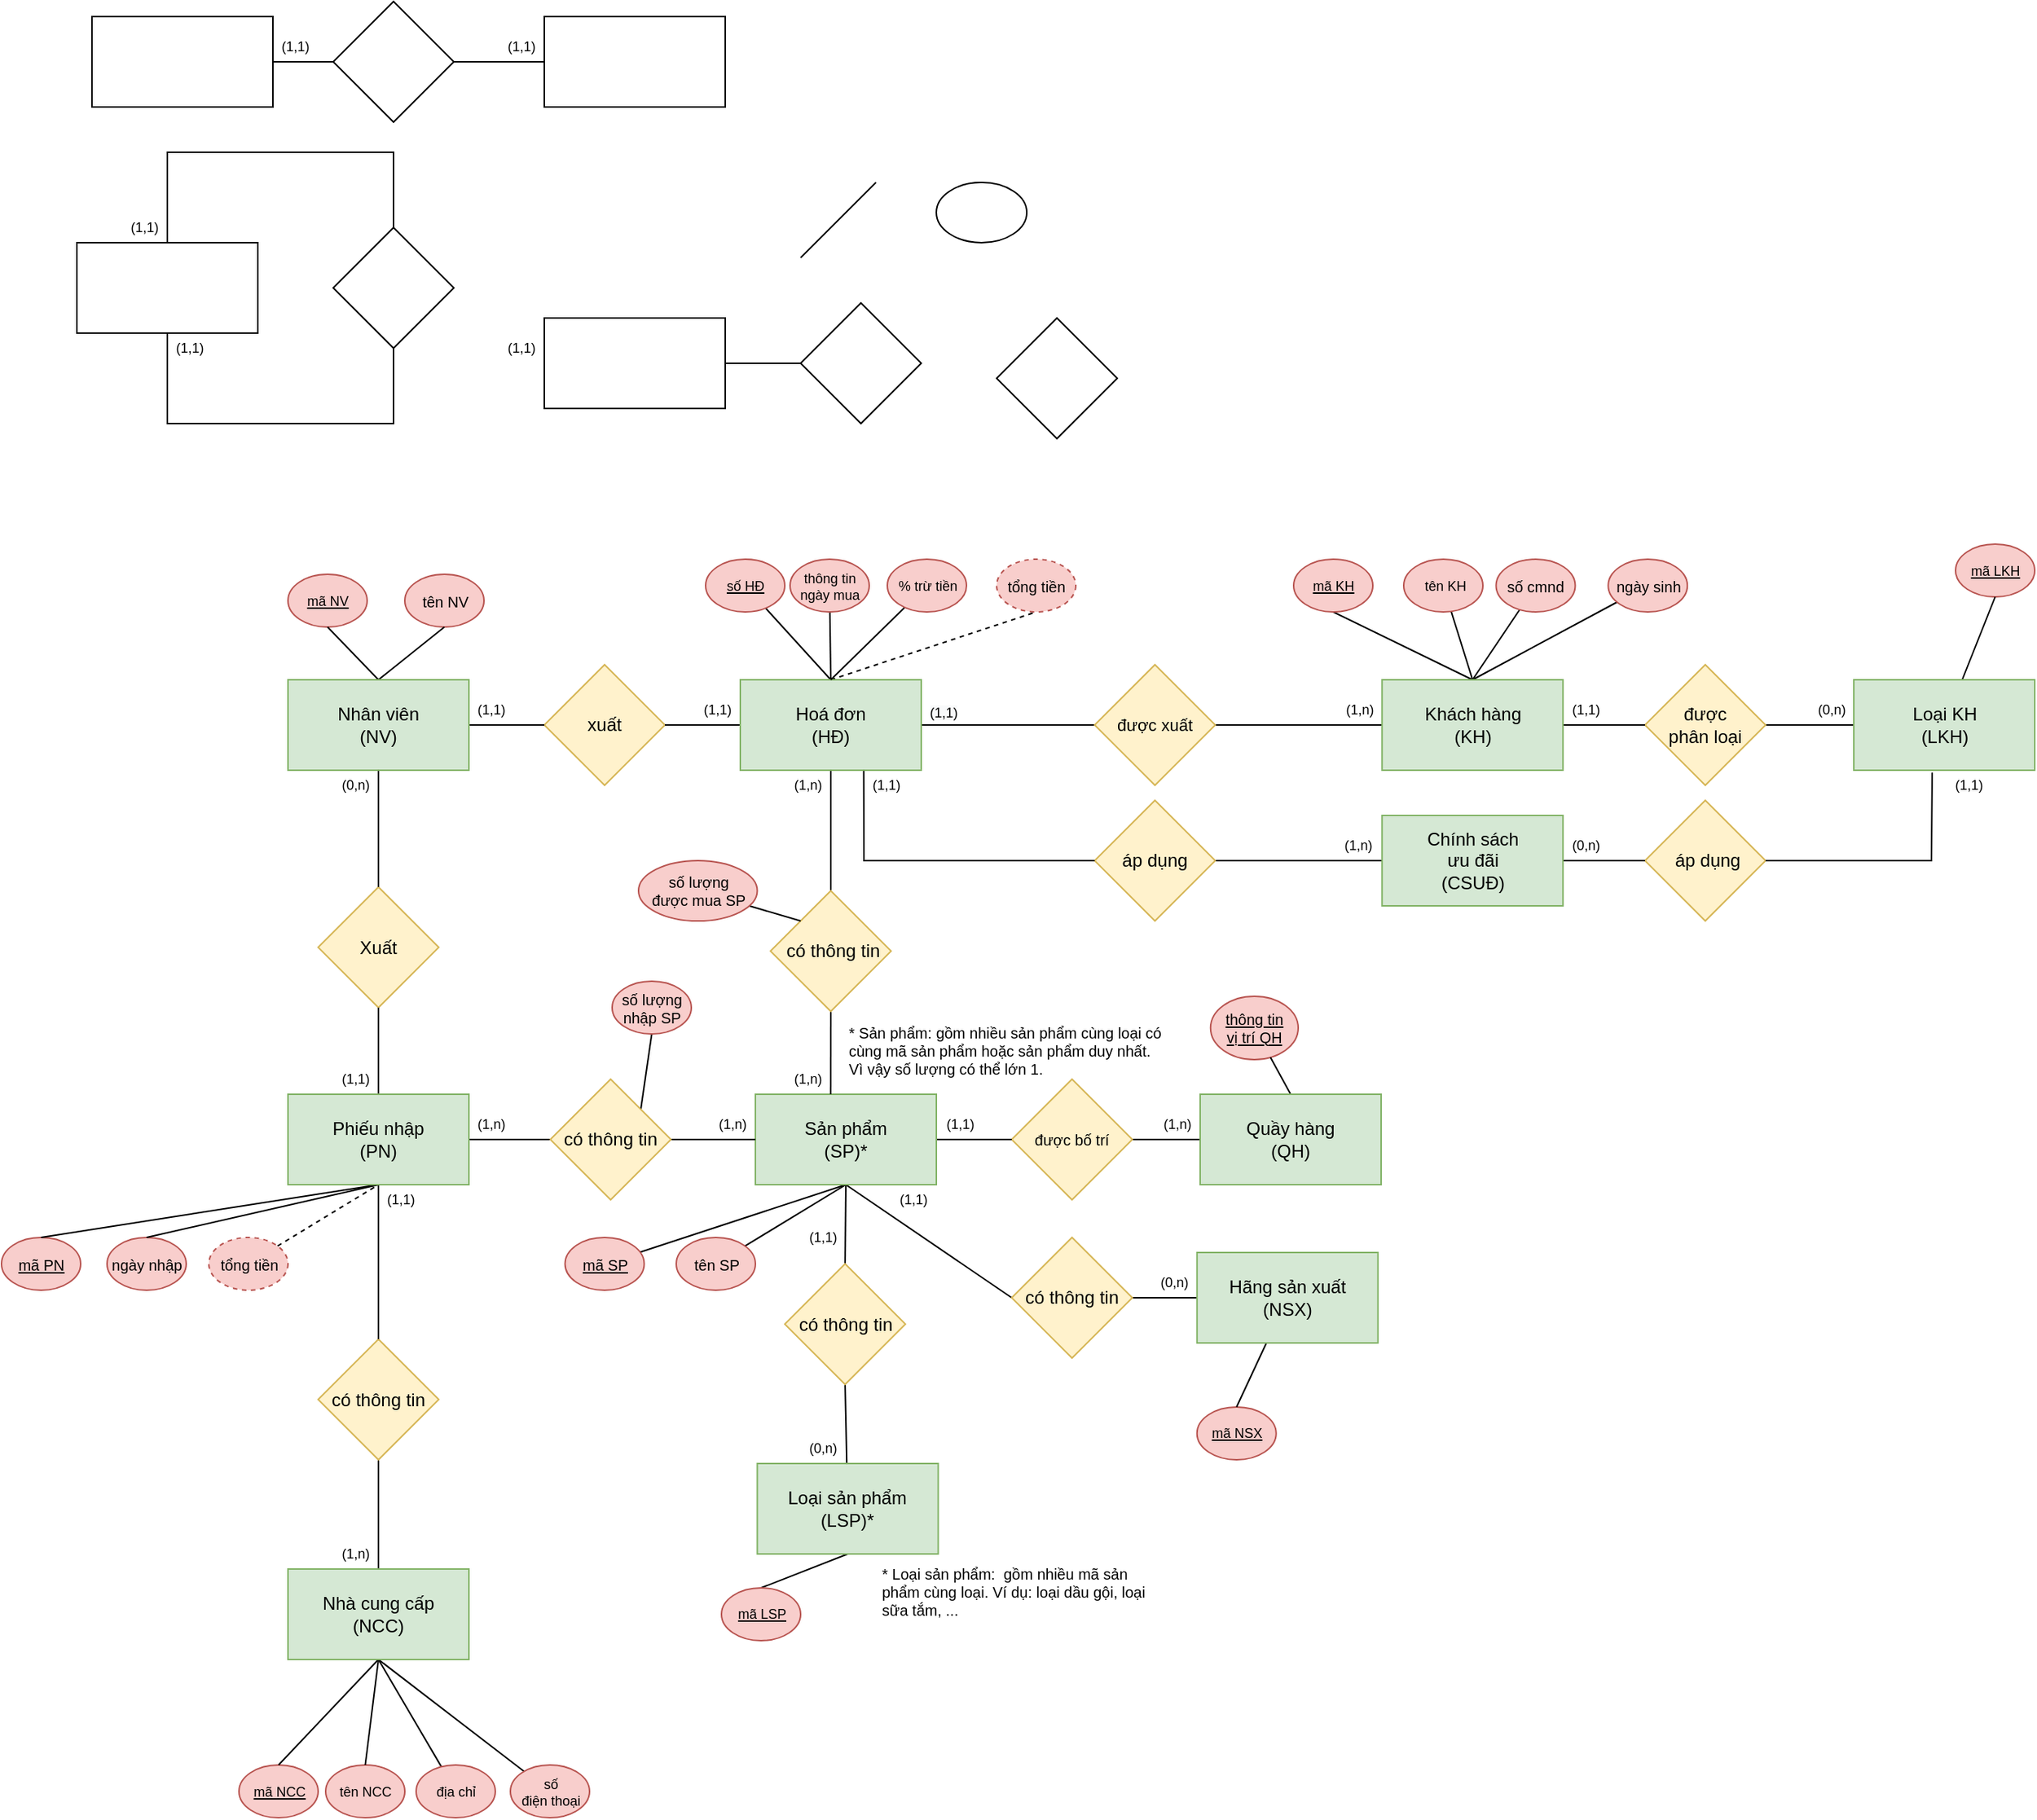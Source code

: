 <mxfile version="20.1.1" type="github">
  <diagram id="6r0_a1HDc3w-jd7aQ7qa" name="Page-1">
    <mxGraphModel dx="1957" dy="1761" grid="1" gridSize="10" guides="1" tooltips="1" connect="1" arrows="1" fold="1" page="1" pageScale="1" pageWidth="827" pageHeight="1169" math="0" shadow="0">
      <root>
        <mxCell id="0" />
        <mxCell id="1" parent="0" />
        <mxCell id="DVV-10IRJFf22m86ulkG-2" value="" style="ellipse;whiteSpace=wrap;html=1;" vertex="1" parent="1">
          <mxGeometry x="590" y="20" width="60" height="40" as="geometry" />
        </mxCell>
        <mxCell id="DVV-10IRJFf22m86ulkG-4" value="" style="endArrow=none;html=1;rounded=0;" edge="1" parent="1">
          <mxGeometry width="50" height="50" relative="1" as="geometry">
            <mxPoint x="500" y="70" as="sourcePoint" />
            <mxPoint x="550" y="20" as="targetPoint" />
          </mxGeometry>
        </mxCell>
        <mxCell id="DVV-10IRJFf22m86ulkG-14" value="" style="group" vertex="1" connectable="0" parent="1">
          <mxGeometry x="20" width="250" height="180" as="geometry" />
        </mxCell>
        <mxCell id="DVV-10IRJFf22m86ulkG-11" value="" style="rhombus;whiteSpace=wrap;html=1;fontFamily=Helvetica;fontSize=11;fontColor=default;" vertex="1" parent="DVV-10IRJFf22m86ulkG-14">
          <mxGeometry x="170" y="50" width="80" height="80" as="geometry" />
        </mxCell>
        <mxCell id="DVV-10IRJFf22m86ulkG-12" style="edgeStyle=none;shape=connector;rounded=0;orthogonalLoop=1;jettySize=auto;html=1;exitX=0.5;exitY=0;exitDx=0;exitDy=0;entryX=0.5;entryY=0;entryDx=0;entryDy=0;labelBackgroundColor=default;fontFamily=Helvetica;fontSize=11;fontColor=default;endArrow=none;strokeColor=default;" edge="1" parent="DVV-10IRJFf22m86ulkG-14" source="DVV-10IRJFf22m86ulkG-10" target="DVV-10IRJFf22m86ulkG-11">
          <mxGeometry relative="1" as="geometry">
            <Array as="points">
              <mxPoint x="60" />
              <mxPoint x="210" />
            </Array>
          </mxGeometry>
        </mxCell>
        <mxCell id="DVV-10IRJFf22m86ulkG-13" style="edgeStyle=none;shape=connector;rounded=0;orthogonalLoop=1;jettySize=auto;html=1;entryX=0.5;entryY=1;entryDx=0;entryDy=0;labelBackgroundColor=default;fontFamily=Helvetica;fontSize=11;fontColor=default;endArrow=none;strokeColor=default;exitX=0.5;exitY=1;exitDx=0;exitDy=0;" edge="1" parent="DVV-10IRJFf22m86ulkG-14" source="DVV-10IRJFf22m86ulkG-10" target="DVV-10IRJFf22m86ulkG-11">
          <mxGeometry relative="1" as="geometry">
            <mxPoint x="60" y="130" as="sourcePoint" />
            <Array as="points">
              <mxPoint x="60" y="180" />
              <mxPoint x="210" y="180" />
            </Array>
          </mxGeometry>
        </mxCell>
        <mxCell id="DVV-10IRJFf22m86ulkG-25" value="" style="group" vertex="1" connectable="0" parent="DVV-10IRJFf22m86ulkG-14">
          <mxGeometry y="40" width="120" height="100" as="geometry" />
        </mxCell>
        <mxCell id="DVV-10IRJFf22m86ulkG-10" value="" style="rounded=0;whiteSpace=wrap;html=1;fontFamily=Helvetica;fontSize=11;fontColor=default;" vertex="1" parent="DVV-10IRJFf22m86ulkG-25">
          <mxGeometry y="20" width="120" height="60" as="geometry" />
        </mxCell>
        <mxCell id="DVV-10IRJFf22m86ulkG-23" value="(1,1)" style="text;html=1;strokeColor=none;fillColor=none;align=center;verticalAlign=middle;whiteSpace=wrap;rounded=0;fontFamily=Helvetica;fontSize=9;fontColor=default;" vertex="1" parent="DVV-10IRJFf22m86ulkG-25">
          <mxGeometry x="30" width="30" height="20" as="geometry" />
        </mxCell>
        <mxCell id="DVV-10IRJFf22m86ulkG-24" value="(1,1)" style="text;html=1;strokeColor=none;fillColor=none;align=center;verticalAlign=middle;whiteSpace=wrap;rounded=0;fontFamily=Helvetica;fontSize=9;fontColor=default;" vertex="1" parent="DVV-10IRJFf22m86ulkG-25">
          <mxGeometry x="60" y="80" width="30" height="20" as="geometry" />
        </mxCell>
        <mxCell id="DVV-10IRJFf22m86ulkG-20" value="" style="group" vertex="1" connectable="0" parent="1">
          <mxGeometry x="300" y="110" width="150" height="60" as="geometry" />
        </mxCell>
        <mxCell id="DVV-10IRJFf22m86ulkG-21" value="" style="rounded=0;whiteSpace=wrap;html=1;" vertex="1" parent="DVV-10IRJFf22m86ulkG-20">
          <mxGeometry x="30" width="120" height="60" as="geometry" />
        </mxCell>
        <mxCell id="DVV-10IRJFf22m86ulkG-22" value="(1,1)" style="text;html=1;strokeColor=none;fillColor=none;align=center;verticalAlign=middle;whiteSpace=wrap;rounded=0;fontFamily=Helvetica;fontSize=9;fontColor=default;" vertex="1" parent="DVV-10IRJFf22m86ulkG-20">
          <mxGeometry y="10" width="30" height="20" as="geometry" />
        </mxCell>
        <mxCell id="DVV-10IRJFf22m86ulkG-27" value="" style="group" vertex="1" connectable="0" parent="1">
          <mxGeometry x="30" y="-100" width="420" height="80" as="geometry" />
        </mxCell>
        <mxCell id="DVV-10IRJFf22m86ulkG-3" value="&lt;span style=&quot;color: rgba(0, 0, 0, 0); font-family: monospace; font-size: 0px; text-align: start;&quot;&gt;%3CmxGraphModel%3E%3Croot%3E%3CmxCell%20id%3D%220%22%2F%3E%3CmxCell%20id%3D%221%22%20parent%3D%220%22%2F%3E%3CmxCell%20id%3D%222%22%20value%3D%22%22%20style%3D%22group%22%20vertex%3D%221%22%20connectable%3D%220%22%20parent%3D%221%22%3E%3CmxGeometry%20x%3D%22300%22%20y%3D%22120%22%20width%3D%22150%22%20height%3D%2260%22%20as%3D%22geometry%22%2F%3E%3C%2FmxCell%3E%3CmxCell%20id%3D%223%22%20value%3D%22%22%20style%3D%22rounded%3D0%3BwhiteSpace%3Dwrap%3Bhtml%3D1%3B%22%20vertex%3D%221%22%20parent%3D%222%22%3E%3CmxGeometry%20x%3D%2230%22%20width%3D%22120%22%20height%3D%2260%22%20as%3D%22geometry%22%2F%3E%3C%2FmxCell%3E%3CmxCell%20id%3D%224%22%20value%3D%22(1%2C1)%22%20style%3D%22text%3Bhtml%3D1%3BstrokeColor%3Dnone%3BfillColor%3Dnone%3Balign%3Dcenter%3BverticalAlign%3Dmiddle%3BwhiteSpace%3Dwrap%3Brounded%3D0%3BfontFamily%3DHelvetica%3BfontSize%3D9%3BfontColor%3Ddefault%3B%22%20vertex%3D%221%22%20parent%3D%222%22%3E%3CmxGeometry%20y%3D%2210%22%20width%3D%2230%22%20height%3D%2220%22%20as%3D%22geometry%22%2F%3E%3C%2FmxCell%3E%3C%2Froot%3E%3C%2FmxGraphModel%3E&lt;/span&gt;&lt;span style=&quot;color: rgba(0, 0, 0, 0); font-family: monospace; font-size: 0px; text-align: start;&quot;&gt;%3CmxGraphModel%3E%3Croot%3E%3CmxCell%20id%3D%220%22%2F%3E%3CmxCell%20id%3D%221%22%20parent%3D%220%22%2F%3E%3CmxCell%20id%3D%222%22%20value%3D%22%22%20style%3D%22group%22%20vertex%3D%221%22%20connectable%3D%220%22%20parent%3D%221%22%3E%3CmxGeometry%20x%3D%22300%22%20y%3D%22120%22%20width%3D%22150%22%20height%3D%2260%22%20as%3D%22geometry%22%2F%3E%3C%2FmxCell%3E%3CmxCell%20id%3D%223%22%20value%3D%22%22%20style%3D%22rounded%3D0%3BwhiteSpace%3Dwrap%3Bhtml%3D1%3B%22%20vertex%3D%221%22%20parent%3D%222%22%3E%3CmxGeometry%20x%3D%2230%22%20width%3D%22120%22%20height%3D%2260%22%20as%3D%22geometry%22%2F%3E%3C%2FmxCell%3E%3CmxCell%20id%3D%224%22%20value%3D%22(1%2C1)%22%20style%3D%22text%3Bhtml%3D1%3BstrokeColor%3Dnone%3BfillColor%3Dnone%3Balign%3Dcenter%3BverticalAlign%3Dmiddle%3BwhiteSpace%3Dwrap%3Brounded%3D0%3BfontFamily%3DHelvetica%3BfontSize%3D9%3BfontColor%3Ddefault%3B%22%20vertex%3D%221%22%20parent%3D%222%22%3E%3CmxGeometry%20y%3D%2210%22%20width%3D%2230%22%20height%3D%2220%22%20as%3D%22geometry%22%2F%3E%3C%2FmxCell%3E%3C%2Froot%3E%3C%2FmxGraphModel%3E&lt;/span&gt;" style="rhombus;whiteSpace=wrap;html=1;" vertex="1" parent="DVV-10IRJFf22m86ulkG-27">
          <mxGeometry x="160" width="80" height="80" as="geometry" />
        </mxCell>
        <mxCell id="DVV-10IRJFf22m86ulkG-18" value="" style="group" vertex="1" connectable="0" parent="DVV-10IRJFf22m86ulkG-27">
          <mxGeometry y="10" width="150" height="60" as="geometry" />
        </mxCell>
        <mxCell id="DVV-10IRJFf22m86ulkG-1" value="" style="rounded=0;whiteSpace=wrap;html=1;" vertex="1" parent="DVV-10IRJFf22m86ulkG-18">
          <mxGeometry width="120" height="60" as="geometry" />
        </mxCell>
        <mxCell id="DVV-10IRJFf22m86ulkG-15" value="(1,1)" style="text;html=1;strokeColor=none;fillColor=none;align=center;verticalAlign=middle;whiteSpace=wrap;rounded=0;fontFamily=Helvetica;fontSize=9;fontColor=default;" vertex="1" parent="DVV-10IRJFf22m86ulkG-18">
          <mxGeometry x="120" y="10" width="30" height="20" as="geometry" />
        </mxCell>
        <mxCell id="DVV-10IRJFf22m86ulkG-7" style="edgeStyle=none;shape=connector;rounded=0;orthogonalLoop=1;jettySize=auto;html=1;labelBackgroundColor=default;fontFamily=Helvetica;fontSize=11;fontColor=default;endArrow=none;strokeColor=default;" edge="1" parent="DVV-10IRJFf22m86ulkG-27" source="DVV-10IRJFf22m86ulkG-1" target="DVV-10IRJFf22m86ulkG-3">
          <mxGeometry relative="1" as="geometry" />
        </mxCell>
        <mxCell id="DVV-10IRJFf22m86ulkG-19" value="" style="group" vertex="1" connectable="0" parent="DVV-10IRJFf22m86ulkG-27">
          <mxGeometry x="270" y="10" width="150" height="60" as="geometry" />
        </mxCell>
        <mxCell id="DVV-10IRJFf22m86ulkG-8" value="" style="rounded=0;whiteSpace=wrap;html=1;" vertex="1" parent="DVV-10IRJFf22m86ulkG-19">
          <mxGeometry x="30" width="120" height="60" as="geometry" />
        </mxCell>
        <mxCell id="DVV-10IRJFf22m86ulkG-17" value="(1,1)" style="text;html=1;strokeColor=none;fillColor=none;align=center;verticalAlign=middle;whiteSpace=wrap;rounded=0;fontFamily=Helvetica;fontSize=9;fontColor=default;" vertex="1" parent="DVV-10IRJFf22m86ulkG-19">
          <mxGeometry y="10" width="30" height="20" as="geometry" />
        </mxCell>
        <mxCell id="DVV-10IRJFf22m86ulkG-9" style="edgeStyle=none;shape=connector;rounded=0;orthogonalLoop=1;jettySize=auto;html=1;entryX=0;entryY=0.5;entryDx=0;entryDy=0;labelBackgroundColor=default;fontFamily=Helvetica;fontSize=11;fontColor=default;endArrow=none;strokeColor=default;" edge="1" parent="DVV-10IRJFf22m86ulkG-27" source="DVV-10IRJFf22m86ulkG-3" target="DVV-10IRJFf22m86ulkG-8">
          <mxGeometry relative="1" as="geometry" />
        </mxCell>
        <mxCell id="DVV-10IRJFf22m86ulkG-60" value="Xuất" style="rhombus;whiteSpace=wrap;html=1;fillColor=#fff2cc;strokeColor=#d6b656;" vertex="1" parent="1">
          <mxGeometry x="180" y="487.5" width="80" height="80" as="geometry" />
        </mxCell>
        <mxCell id="DVV-10IRJFf22m86ulkG-61" style="edgeStyle=none;shape=connector;rounded=0;orthogonalLoop=1;jettySize=auto;html=1;entryX=0.5;entryY=0;entryDx=0;entryDy=0;labelBackgroundColor=default;fontFamily=Helvetica;fontSize=9;fontColor=default;endArrow=none;strokeColor=default;" edge="1" parent="1" source="DVV-10IRJFf22m86ulkG-51" target="DVV-10IRJFf22m86ulkG-60">
          <mxGeometry relative="1" as="geometry" />
        </mxCell>
        <mxCell id="DVV-10IRJFf22m86ulkG-62" style="edgeStyle=none;shape=connector;rounded=0;orthogonalLoop=1;jettySize=auto;html=1;exitX=0.5;exitY=0;exitDx=0;exitDy=0;entryX=0.5;entryY=1;entryDx=0;entryDy=0;labelBackgroundColor=default;fontFamily=Helvetica;fontSize=9;fontColor=default;endArrow=none;strokeColor=default;" edge="1" parent="1" source="DVV-10IRJFf22m86ulkG-31" target="DVV-10IRJFf22m86ulkG-60">
          <mxGeometry relative="1" as="geometry">
            <mxPoint x="220" y="590" as="targetPoint" />
          </mxGeometry>
        </mxCell>
        <mxCell id="DVV-10IRJFf22m86ulkG-76" style="edgeStyle=none;shape=connector;rounded=0;orthogonalLoop=1;jettySize=auto;html=1;entryX=1;entryY=0.5;entryDx=0;entryDy=0;labelBackgroundColor=default;fontFamily=Helvetica;fontSize=9;fontColor=default;endArrow=none;strokeColor=default;" edge="1" parent="1" source="DVV-10IRJFf22m86ulkG-75" target="DVV-10IRJFf22m86ulkG-21">
          <mxGeometry relative="1" as="geometry" />
        </mxCell>
        <mxCell id="DVV-10IRJFf22m86ulkG-75" value="&lt;div style=&quot;text-align: start;&quot;&gt;&lt;span style=&quot;background-color: initial; font-size: 0px;&quot;&gt;&lt;font face=&quot;monospace&quot; color=&quot;rgba(0, 0, 0, 0)&quot;&gt;ds&lt;/font&gt;&lt;/span&gt;&lt;/div&gt;" style="rhombus;whiteSpace=wrap;html=1;" vertex="1" parent="1">
          <mxGeometry x="500" y="100" width="80" height="80" as="geometry" />
        </mxCell>
        <mxCell id="DVV-10IRJFf22m86ulkG-80" style="edgeStyle=none;shape=connector;rounded=0;orthogonalLoop=1;jettySize=auto;html=1;entryX=1;entryY=1;entryDx=0;entryDy=0;labelBackgroundColor=default;fontFamily=Helvetica;fontSize=9;fontColor=default;endArrow=none;strokeColor=default;exitX=1;exitY=0.5;exitDx=0;exitDy=0;" edge="1" parent="1" source="DVV-10IRJFf22m86ulkG-84" target="DVV-10IRJFf22m86ulkG-68">
          <mxGeometry relative="1" as="geometry">
            <mxPoint x="730" y="380" as="sourcePoint" />
          </mxGeometry>
        </mxCell>
        <mxCell id="DVV-10IRJFf22m86ulkG-81" style="edgeStyle=none;shape=connector;rounded=0;orthogonalLoop=1;jettySize=auto;html=1;entryX=0;entryY=0.5;entryDx=0;entryDy=0;labelBackgroundColor=default;fontFamily=Helvetica;fontSize=9;fontColor=default;endArrow=none;strokeColor=default;" edge="1" parent="1" source="DVV-10IRJFf22m86ulkG-55" target="DVV-10IRJFf22m86ulkG-84">
          <mxGeometry relative="1" as="geometry">
            <mxPoint x="650" y="380" as="targetPoint" />
          </mxGeometry>
        </mxCell>
        <mxCell id="DVV-10IRJFf22m86ulkG-84" value="được xuất" style="rhombus;whiteSpace=wrap;html=1;fontSize=11;fillColor=#fff2cc;strokeColor=#d6b656;" vertex="1" parent="1">
          <mxGeometry x="695" y="340" width="80" height="80" as="geometry" />
        </mxCell>
        <mxCell id="DVV-10IRJFf22m86ulkG-89" value="&amp;nbsp;áp dụng" style="rhombus;whiteSpace=wrap;html=1;rotation=0;fillColor=#fff2cc;strokeColor=#d6b656;" vertex="1" parent="1">
          <mxGeometry x="1060" y="430" width="80" height="80" as="geometry" />
        </mxCell>
        <mxCell id="DVV-10IRJFf22m86ulkG-93" style="edgeStyle=none;shape=connector;rounded=0;orthogonalLoop=1;jettySize=auto;html=1;labelBackgroundColor=default;fontFamily=Helvetica;fontSize=9;fontColor=default;endArrow=none;strokeColor=default;entryX=1;entryY=0.5;entryDx=0;entryDy=0;exitX=0.433;exitY=1.028;exitDx=0;exitDy=0;exitPerimeter=0;" edge="1" parent="1" source="DVV-10IRJFf22m86ulkG-213" target="DVV-10IRJFf22m86ulkG-89">
          <mxGeometry relative="1" as="geometry">
            <mxPoint x="950" y="410" as="sourcePoint" />
            <mxPoint x="870" y="480" as="targetPoint" />
            <Array as="points">
              <mxPoint x="1250" y="470" />
            </Array>
          </mxGeometry>
        </mxCell>
        <mxCell id="DVV-10IRJFf22m86ulkG-94" style="edgeStyle=none;shape=connector;rounded=0;orthogonalLoop=1;jettySize=auto;html=1;exitX=1;exitY=0.5;exitDx=0;exitDy=0;entryX=0;entryY=0.5;entryDx=0;entryDy=0;labelBackgroundColor=default;fontFamily=Helvetica;fontSize=9;fontColor=default;endArrow=none;strokeColor=default;" edge="1" parent="1" source="DVV-10IRJFf22m86ulkG-87" target="DVV-10IRJFf22m86ulkG-89">
          <mxGeometry relative="1" as="geometry" />
        </mxCell>
        <mxCell id="DVV-10IRJFf22m86ulkG-98" value="" style="rhombus;whiteSpace=wrap;html=1;fontFamily=Helvetica;fontSize=11;fontColor=default;" vertex="1" parent="1">
          <mxGeometry x="630" y="110" width="80" height="80" as="geometry" />
        </mxCell>
        <mxCell id="DVV-10IRJFf22m86ulkG-104" value="&lt;u style=&quot;font-size: 9px;&quot;&gt;mã NCC&lt;/u&gt;" style="ellipse;whiteSpace=wrap;html=1;fontSize=9;fillColor=#f8cecc;strokeColor=#b85450;" vertex="1" parent="1">
          <mxGeometry x="127.5" y="1070" width="52.5" height="35" as="geometry" />
        </mxCell>
        <mxCell id="DVV-10IRJFf22m86ulkG-105" value="tên NCC" style="ellipse;whiteSpace=wrap;html=1;fontSize=9;fillColor=#f8cecc;strokeColor=#b85450;" vertex="1" parent="1">
          <mxGeometry x="185" y="1070" width="52.5" height="35" as="geometry" />
        </mxCell>
        <mxCell id="DVV-10IRJFf22m86ulkG-192" style="edgeStyle=none;shape=connector;rounded=0;orthogonalLoop=1;jettySize=auto;html=1;labelBackgroundColor=default;fontFamily=Helvetica;fontSize=10;fontColor=default;endArrow=none;strokeColor=default;" edge="1" parent="1" source="DVV-10IRJFf22m86ulkG-106">
          <mxGeometry relative="1" as="geometry">
            <mxPoint x="220" y="1000" as="targetPoint" />
          </mxGeometry>
        </mxCell>
        <mxCell id="DVV-10IRJFf22m86ulkG-106" value="địa chỉ" style="ellipse;whiteSpace=wrap;html=1;fontSize=9;fillColor=#f8cecc;strokeColor=#b85450;" vertex="1" parent="1">
          <mxGeometry x="245" y="1070" width="52.5" height="35" as="geometry" />
        </mxCell>
        <mxCell id="DVV-10IRJFf22m86ulkG-193" style="edgeStyle=none;shape=connector;rounded=0;orthogonalLoop=1;jettySize=auto;html=1;entryX=0.5;entryY=1;entryDx=0;entryDy=0;labelBackgroundColor=default;fontFamily=Helvetica;fontSize=10;fontColor=default;endArrow=none;strokeColor=default;" edge="1" parent="1" source="DVV-10IRJFf22m86ulkG-107" target="DVV-10IRJFf22m86ulkG-35">
          <mxGeometry relative="1" as="geometry" />
        </mxCell>
        <mxCell id="DVV-10IRJFf22m86ulkG-107" value="số&lt;br style=&quot;font-size: 9px;&quot;&gt;điện thoại" style="ellipse;whiteSpace=wrap;html=1;fontSize=9;fillColor=#f8cecc;strokeColor=#b85450;" vertex="1" parent="1">
          <mxGeometry x="307.5" y="1070" width="52.5" height="35" as="geometry" />
        </mxCell>
        <mxCell id="DVV-10IRJFf22m86ulkG-112" value="&lt;u style=&quot;font-size: 10px;&quot;&gt;mã PN&lt;/u&gt;" style="ellipse;whiteSpace=wrap;html=1;fontSize=10;fillColor=#f8cecc;strokeColor=#b85450;" vertex="1" parent="1">
          <mxGeometry x="-30" y="720" width="52.5" height="35" as="geometry" />
        </mxCell>
        <mxCell id="DVV-10IRJFf22m86ulkG-113" value="ngày nhập" style="ellipse;whiteSpace=wrap;html=1;fontSize=10;fillColor=#f8cecc;strokeColor=#b85450;" vertex="1" parent="1">
          <mxGeometry x="40" y="720" width="52.5" height="35" as="geometry" />
        </mxCell>
        <mxCell id="DVV-10IRJFf22m86ulkG-116" style="edgeStyle=none;shape=connector;rounded=0;orthogonalLoop=1;jettySize=auto;html=1;entryX=0.5;entryY=0;entryDx=0;entryDy=0;labelBackgroundColor=default;fontFamily=Helvetica;fontSize=9;fontColor=default;endArrow=none;strokeColor=default;exitX=0.5;exitY=1;exitDx=0;exitDy=0;" edge="1" parent="1" source="DVV-10IRJFf22m86ulkG-31" target="DVV-10IRJFf22m86ulkG-112">
          <mxGeometry relative="1" as="geometry" />
        </mxCell>
        <mxCell id="DVV-10IRJFf22m86ulkG-117" style="edgeStyle=none;shape=connector;rounded=0;orthogonalLoop=1;jettySize=auto;html=1;entryX=0.5;entryY=0;entryDx=0;entryDy=0;labelBackgroundColor=default;fontFamily=Helvetica;fontSize=9;fontColor=default;endArrow=none;strokeColor=default;exitX=0.5;exitY=1;exitDx=0;exitDy=0;" edge="1" parent="1" source="DVV-10IRJFf22m86ulkG-31" target="DVV-10IRJFf22m86ulkG-113">
          <mxGeometry relative="1" as="geometry">
            <mxPoint x="250" y="690" as="sourcePoint" />
          </mxGeometry>
        </mxCell>
        <mxCell id="DVV-10IRJFf22m86ulkG-123" style="edgeStyle=none;shape=connector;rounded=0;orthogonalLoop=1;jettySize=auto;html=1;labelBackgroundColor=default;fontFamily=Helvetica;fontSize=9;fontColor=default;endArrow=none;strokeColor=default;entryX=0.5;entryY=1;entryDx=0;entryDy=0;dashed=1;" edge="1" parent="1" source="DVV-10IRJFf22m86ulkG-120" target="DVV-10IRJFf22m86ulkG-31">
          <mxGeometry relative="1" as="geometry">
            <mxPoint x="220" y="680" as="targetPoint" />
          </mxGeometry>
        </mxCell>
        <mxCell id="DVV-10IRJFf22m86ulkG-120" value="tổng tiền" style="ellipse;whiteSpace=wrap;html=1;fontSize=10;dashed=1;fillColor=#f8cecc;strokeColor=#b85450;" vertex="1" parent="1">
          <mxGeometry x="107.5" y="720" width="52.5" height="35" as="geometry" />
        </mxCell>
        <mxCell id="DVV-10IRJFf22m86ulkG-128" value="&lt;u style=&quot;font-size: 9px;&quot;&gt;mã NV&lt;/u&gt;" style="ellipse;whiteSpace=wrap;html=1;fontSize=9;fillColor=#f8cecc;strokeColor=#b85450;" vertex="1" parent="1">
          <mxGeometry x="160" y="280" width="52.5" height="35" as="geometry" />
        </mxCell>
        <mxCell id="DVV-10IRJFf22m86ulkG-129" value="tên NV" style="ellipse;whiteSpace=wrap;html=1;fontSize=10;fillColor=#f8cecc;strokeColor=#b85450;" vertex="1" parent="1">
          <mxGeometry x="237.5" y="280" width="52.5" height="35" as="geometry" />
        </mxCell>
        <mxCell id="DVV-10IRJFf22m86ulkG-132" style="edgeStyle=none;shape=connector;rounded=0;orthogonalLoop=1;jettySize=auto;html=1;entryX=0.5;entryY=1;entryDx=0;entryDy=0;labelBackgroundColor=default;fontFamily=Helvetica;fontSize=9;fontColor=default;endArrow=none;strokeColor=default;exitX=0.5;exitY=0;exitDx=0;exitDy=0;" edge="1" parent="1" source="DVV-10IRJFf22m86ulkG-51" target="DVV-10IRJFf22m86ulkG-128">
          <mxGeometry relative="1" as="geometry" />
        </mxCell>
        <mxCell id="DVV-10IRJFf22m86ulkG-133" style="edgeStyle=none;shape=connector;rounded=0;orthogonalLoop=1;jettySize=auto;html=1;entryX=0.5;entryY=1;entryDx=0;entryDy=0;labelBackgroundColor=default;fontFamily=Helvetica;fontSize=9;fontColor=default;endArrow=none;strokeColor=default;exitX=0.5;exitY=0;exitDx=0;exitDy=0;" edge="1" parent="1" source="DVV-10IRJFf22m86ulkG-51" target="DVV-10IRJFf22m86ulkG-129">
          <mxGeometry relative="1" as="geometry" />
        </mxCell>
        <mxCell id="DVV-10IRJFf22m86ulkG-139" style="edgeStyle=none;shape=connector;rounded=0;orthogonalLoop=1;jettySize=auto;html=1;labelBackgroundColor=default;fontFamily=Helvetica;fontSize=9;fontColor=default;endArrow=none;strokeColor=default;entryX=0.5;entryY=1;entryDx=0;entryDy=0;" edge="1" parent="1" source="DVV-10IRJFf22m86ulkG-134" target="DVV-10IRJFf22m86ulkG-45">
          <mxGeometry relative="1" as="geometry">
            <mxPoint x="560" y="685" as="targetPoint" />
          </mxGeometry>
        </mxCell>
        <mxCell id="DVV-10IRJFf22m86ulkG-134" value="&lt;u style=&quot;font-size: 10px;&quot;&gt;mã SP&lt;/u&gt;" style="ellipse;whiteSpace=wrap;html=1;fontSize=10;fillColor=#f8cecc;strokeColor=#b85450;" vertex="1" parent="1">
          <mxGeometry x="343.75" y="720" width="52.5" height="35" as="geometry" />
        </mxCell>
        <mxCell id="DVV-10IRJFf22m86ulkG-140" style="edgeStyle=none;shape=connector;rounded=0;orthogonalLoop=1;jettySize=auto;html=1;labelBackgroundColor=default;fontFamily=Helvetica;fontSize=9;fontColor=default;endArrow=none;strokeColor=default;entryX=0.5;entryY=1;entryDx=0;entryDy=0;" edge="1" parent="1" source="DVV-10IRJFf22m86ulkG-135" target="DVV-10IRJFf22m86ulkG-45">
          <mxGeometry relative="1" as="geometry">
            <mxPoint x="550" y="690" as="targetPoint" />
          </mxGeometry>
        </mxCell>
        <mxCell id="DVV-10IRJFf22m86ulkG-135" value="tên SP" style="ellipse;whiteSpace=wrap;html=1;fontSize=10;fillColor=#f8cecc;strokeColor=#b85450;" vertex="1" parent="1">
          <mxGeometry x="417.5" y="720" width="52.5" height="35" as="geometry" />
        </mxCell>
        <mxCell id="DVV-10IRJFf22m86ulkG-146" style="edgeStyle=none;shape=connector;rounded=0;orthogonalLoop=1;jettySize=auto;html=1;entryX=0.5;entryY=0;entryDx=0;entryDy=0;labelBackgroundColor=default;fontFamily=Helvetica;fontSize=9;fontColor=default;endArrow=none;strokeColor=default;exitX=0.5;exitY=1;exitDx=0;exitDy=0;" edge="1" parent="1" source="DVV-10IRJFf22m86ulkG-208" target="DVV-10IRJFf22m86ulkG-145">
          <mxGeometry relative="1" as="geometry">
            <mxPoint x="460" y="910" as="sourcePoint" />
          </mxGeometry>
        </mxCell>
        <mxCell id="DVV-10IRJFf22m86ulkG-141" style="edgeStyle=none;shape=connector;rounded=0;orthogonalLoop=1;jettySize=auto;html=1;entryX=0;entryY=0.5;entryDx=0;entryDy=0;labelBackgroundColor=default;fontFamily=Helvetica;fontSize=9;fontColor=default;endArrow=none;strokeColor=default;exitX=0.5;exitY=1;exitDx=0;exitDy=0;" edge="1" parent="1" source="DVV-10IRJFf22m86ulkG-45" target="DVV-10IRJFf22m86ulkG-199">
          <mxGeometry relative="1" as="geometry">
            <mxPoint x="560" y="735" as="targetPoint" />
          </mxGeometry>
        </mxCell>
        <mxCell id="DVV-10IRJFf22m86ulkG-142" style="edgeStyle=none;shape=connector;rounded=0;orthogonalLoop=1;jettySize=auto;html=1;entryX=0.5;entryY=0;entryDx=0;entryDy=0;labelBackgroundColor=default;fontFamily=Helvetica;fontSize=9;fontColor=default;endArrow=none;strokeColor=default;exitX=0.5;exitY=1;exitDx=0;exitDy=0;" edge="1" parent="1" source="DVV-10IRJFf22m86ulkG-45" target="DVV-10IRJFf22m86ulkG-206">
          <mxGeometry relative="1" as="geometry">
            <mxPoint x="503.572" y="735.63" as="targetPoint" />
          </mxGeometry>
        </mxCell>
        <mxCell id="DVV-10IRJFf22m86ulkG-145" value="&lt;u&gt;mã LSP&lt;/u&gt;" style="ellipse;whiteSpace=wrap;html=1;fontSize=9;fillColor=#f8cecc;strokeColor=#b85450;" vertex="1" parent="1">
          <mxGeometry x="447.5" y="952.5" width="52.5" height="35" as="geometry" />
        </mxCell>
        <mxCell id="DVV-10IRJFf22m86ulkG-158" style="edgeStyle=none;shape=connector;rounded=0;orthogonalLoop=1;jettySize=auto;html=1;entryX=0.5;entryY=0;entryDx=0;entryDy=0;labelBackgroundColor=default;fontFamily=Helvetica;fontSize=9;fontColor=default;endArrow=none;strokeColor=default;" edge="1" parent="1" source="DVV-10IRJFf22m86ulkG-152" target="DVV-10IRJFf22m86ulkG-55">
          <mxGeometry relative="1" as="geometry" />
        </mxCell>
        <mxCell id="DVV-10IRJFf22m86ulkG-152" value="&lt;u style=&quot;font-size: 9px;&quot;&gt;số HĐ&lt;br style=&quot;font-size: 9px;&quot;&gt;&lt;/u&gt;" style="ellipse;whiteSpace=wrap;html=1;fontSize=9;fillColor=#f8cecc;strokeColor=#b85450;" vertex="1" parent="1">
          <mxGeometry x="437" y="270" width="52.5" height="35" as="geometry" />
        </mxCell>
        <mxCell id="DVV-10IRJFf22m86ulkG-159" style="edgeStyle=none;shape=connector;rounded=0;orthogonalLoop=1;jettySize=auto;html=1;entryX=0.5;entryY=0;entryDx=0;entryDy=0;labelBackgroundColor=default;fontFamily=Helvetica;fontSize=9;fontColor=default;endArrow=none;strokeColor=default;" edge="1" parent="1" source="DVV-10IRJFf22m86ulkG-153" target="DVV-10IRJFf22m86ulkG-55">
          <mxGeometry relative="1" as="geometry" />
        </mxCell>
        <mxCell id="DVV-10IRJFf22m86ulkG-153" value="thông tin&lt;br style=&quot;font-size: 9px;&quot;&gt;ngày mua" style="ellipse;whiteSpace=wrap;html=1;fontSize=9;fillColor=#f8cecc;strokeColor=#b85450;" vertex="1" parent="1">
          <mxGeometry x="493" y="270" width="52.5" height="35" as="geometry" />
        </mxCell>
        <mxCell id="DVV-10IRJFf22m86ulkG-163" value="tổng tiền" style="ellipse;whiteSpace=wrap;html=1;fontSize=10;dashed=1;fillColor=#f8cecc;strokeColor=#b85450;" vertex="1" parent="1">
          <mxGeometry x="630" y="270" width="52.5" height="35" as="geometry" />
        </mxCell>
        <mxCell id="DVV-10IRJFf22m86ulkG-164" style="edgeStyle=none;shape=connector;rounded=0;orthogonalLoop=1;jettySize=auto;html=1;entryX=0.5;entryY=1;entryDx=0;entryDy=0;labelBackgroundColor=default;fontFamily=Helvetica;fontSize=9;fontColor=default;endArrow=none;strokeColor=default;exitX=0.5;exitY=0;exitDx=0;exitDy=0;dashed=1;" edge="1" parent="1" source="DVV-10IRJFf22m86ulkG-55" target="DVV-10IRJFf22m86ulkG-163">
          <mxGeometry relative="1" as="geometry" />
        </mxCell>
        <mxCell id="DVV-10IRJFf22m86ulkG-169" style="edgeStyle=none;shape=connector;rounded=0;orthogonalLoop=1;jettySize=auto;html=1;entryX=0.5;entryY=0;entryDx=0;entryDy=0;labelBackgroundColor=default;fontFamily=Helvetica;fontSize=9;fontColor=default;endArrow=none;strokeColor=default;exitX=0.5;exitY=1;exitDx=0;exitDy=0;" edge="1" parent="1" source="DVV-10IRJFf22m86ulkG-165" target="DVV-10IRJFf22m86ulkG-67">
          <mxGeometry relative="1" as="geometry" />
        </mxCell>
        <mxCell id="DVV-10IRJFf22m86ulkG-165" value="&lt;u style=&quot;font-size: 9px;&quot;&gt;mã KH&lt;br style=&quot;font-size: 9px;&quot;&gt;&lt;/u&gt;" style="ellipse;whiteSpace=wrap;html=1;fontSize=9;fillColor=#f8cecc;strokeColor=#b85450;" vertex="1" parent="1">
          <mxGeometry x="827" y="270" width="52.5" height="35" as="geometry" />
        </mxCell>
        <mxCell id="DVV-10IRJFf22m86ulkG-170" style="edgeStyle=none;shape=connector;rounded=0;orthogonalLoop=1;jettySize=auto;html=1;entryX=0.5;entryY=0;entryDx=0;entryDy=0;labelBackgroundColor=default;fontFamily=Helvetica;fontSize=9;fontColor=default;endArrow=none;strokeColor=default;" edge="1" parent="1" source="DVV-10IRJFf22m86ulkG-166" target="DVV-10IRJFf22m86ulkG-67">
          <mxGeometry relative="1" as="geometry" />
        </mxCell>
        <mxCell id="DVV-10IRJFf22m86ulkG-166" value="&amp;nbsp;tên KH" style="ellipse;whiteSpace=wrap;html=1;fontSize=9;fillColor=#f8cecc;strokeColor=#b85450;" vertex="1" parent="1">
          <mxGeometry x="900" y="270" width="52.5" height="35" as="geometry" />
        </mxCell>
        <mxCell id="DVV-10IRJFf22m86ulkG-171" style="edgeStyle=none;shape=connector;rounded=0;orthogonalLoop=1;jettySize=auto;html=1;labelBackgroundColor=default;fontFamily=Helvetica;fontSize=9;fontColor=default;endArrow=none;strokeColor=default;entryX=0.5;entryY=0;entryDx=0;entryDy=0;" edge="1" parent="1" source="DVV-10IRJFf22m86ulkG-167" target="DVV-10IRJFf22m86ulkG-67">
          <mxGeometry relative="1" as="geometry">
            <mxPoint x="940" y="350" as="targetPoint" />
          </mxGeometry>
        </mxCell>
        <mxCell id="DVV-10IRJFf22m86ulkG-167" value="số cmnd" style="ellipse;whiteSpace=wrap;html=1;fontSize=10;fillColor=#f8cecc;strokeColor=#b85450;" vertex="1" parent="1">
          <mxGeometry x="961.25" y="270" width="52.5" height="35" as="geometry" />
        </mxCell>
        <mxCell id="DVV-10IRJFf22m86ulkG-174" style="edgeStyle=none;shape=connector;rounded=0;orthogonalLoop=1;jettySize=auto;html=1;labelBackgroundColor=default;fontFamily=Helvetica;fontSize=9;fontColor=default;endArrow=none;strokeColor=default;entryX=0.5;entryY=0;entryDx=0;entryDy=0;" edge="1" parent="1" source="DVV-10IRJFf22m86ulkG-173" target="DVV-10IRJFf22m86ulkG-67">
          <mxGeometry relative="1" as="geometry">
            <mxPoint x="860" y="350" as="targetPoint" />
          </mxGeometry>
        </mxCell>
        <mxCell id="DVV-10IRJFf22m86ulkG-173" value="ngày sinh" style="ellipse;whiteSpace=wrap;html=1;fontSize=10;fillColor=#f8cecc;strokeColor=#b85450;" vertex="1" parent="1">
          <mxGeometry x="1035.62" y="270" width="52.5" height="35" as="geometry" />
        </mxCell>
        <mxCell id="DVV-10IRJFf22m86ulkG-180" style="edgeStyle=none;shape=connector;rounded=0;orthogonalLoop=1;jettySize=auto;html=1;labelBackgroundColor=default;fontFamily=Helvetica;fontSize=10;fontColor=default;endArrow=none;strokeColor=default;" edge="1" parent="1" source="DVV-10IRJFf22m86ulkG-178" target="DVV-10IRJFf22m86ulkG-87">
          <mxGeometry relative="1" as="geometry" />
        </mxCell>
        <mxCell id="DVV-10IRJFf22m86ulkG-178" value="áp dụng" style="rhombus;whiteSpace=wrap;html=1;rotation=0;fillColor=#fff2cc;strokeColor=#d6b656;" vertex="1" parent="1">
          <mxGeometry x="695" y="430" width="80" height="80" as="geometry" />
        </mxCell>
        <mxCell id="DVV-10IRJFf22m86ulkG-179" style="edgeStyle=none;shape=connector;rounded=0;orthogonalLoop=1;jettySize=auto;html=1;entryX=0;entryY=0.5;entryDx=0;entryDy=0;labelBackgroundColor=default;fontFamily=Helvetica;fontSize=10;fontColor=default;endArrow=none;strokeColor=default;exitX=0.682;exitY=0.998;exitDx=0;exitDy=0;exitPerimeter=0;" edge="1" parent="1" source="DVV-10IRJFf22m86ulkG-55" target="DVV-10IRJFf22m86ulkG-178">
          <mxGeometry relative="1" as="geometry">
            <Array as="points">
              <mxPoint x="542" y="470" />
            </Array>
          </mxGeometry>
        </mxCell>
        <mxCell id="DVV-10IRJFf22m86ulkG-88" value="(0,n)" style="text;html=1;strokeColor=none;fillColor=none;align=center;verticalAlign=middle;whiteSpace=wrap;rounded=0;fontFamily=Helvetica;fontSize=9;fontColor=default;" vertex="1" parent="1">
          <mxGeometry x="1005.63" y="450" width="30" height="20" as="geometry" />
        </mxCell>
        <mxCell id="DVV-10IRJFf22m86ulkG-189" style="edgeStyle=none;shape=connector;rounded=0;orthogonalLoop=1;jettySize=auto;html=1;entryX=0.5;entryY=0;entryDx=0;entryDy=0;labelBackgroundColor=default;fontFamily=Helvetica;fontSize=10;fontColor=default;endArrow=none;strokeColor=default;" edge="1" parent="1" source="DVV-10IRJFf22m86ulkG-29" target="DVV-10IRJFf22m86ulkG-35">
          <mxGeometry relative="1" as="geometry" />
        </mxCell>
        <mxCell id="DVV-10IRJFf22m86ulkG-29" value="có thông tin" style="rhombus;whiteSpace=wrap;html=1;fillColor=#fff2cc;strokeColor=#d6b656;" vertex="1" parent="1">
          <mxGeometry x="180" y="787.5" width="80" height="80" as="geometry" />
        </mxCell>
        <mxCell id="DVV-10IRJFf22m86ulkG-33" style="edgeStyle=none;shape=connector;rounded=0;orthogonalLoop=1;jettySize=auto;html=1;labelBackgroundColor=default;fontFamily=Helvetica;fontSize=11;fontColor=default;endArrow=none;strokeColor=default;" edge="1" parent="1" source="DVV-10IRJFf22m86ulkG-31" target="DVV-10IRJFf22m86ulkG-29">
          <mxGeometry relative="1" as="geometry" />
        </mxCell>
        <mxCell id="DVV-10IRJFf22m86ulkG-65" value="(1,1)" style="text;html=1;strokeColor=none;fillColor=none;align=center;verticalAlign=middle;whiteSpace=wrap;rounded=0;fontFamily=Helvetica;fontSize=9;fontColor=default;" vertex="1" parent="1">
          <mxGeometry x="190" y="605" width="30" height="20" as="geometry" />
        </mxCell>
        <mxCell id="DVV-10IRJFf22m86ulkG-195" style="edgeStyle=none;shape=connector;rounded=0;orthogonalLoop=1;jettySize=auto;html=1;entryX=0;entryY=0.5;entryDx=0;entryDy=0;labelBackgroundColor=default;fontFamily=Helvetica;fontSize=10;fontColor=default;endArrow=none;strokeColor=default;" edge="1" parent="1" source="DVV-10IRJFf22m86ulkG-39" target="DVV-10IRJFf22m86ulkG-41">
          <mxGeometry relative="1" as="geometry" />
        </mxCell>
        <mxCell id="DVV-10IRJFf22m86ulkG-39" value="được bố trí" style="rhombus;whiteSpace=wrap;html=1;fontSize=10;fillColor=#fff2cc;strokeColor=#d6b656;" vertex="1" parent="1">
          <mxGeometry x="640" y="615" width="80" height="80" as="geometry" />
        </mxCell>
        <mxCell id="DVV-10IRJFf22m86ulkG-194" style="edgeStyle=none;shape=connector;rounded=0;orthogonalLoop=1;jettySize=auto;html=1;labelBackgroundColor=default;fontFamily=Helvetica;fontSize=10;fontColor=default;endArrow=none;strokeColor=default;" edge="1" parent="1" source="DVV-10IRJFf22m86ulkG-45" target="DVV-10IRJFf22m86ulkG-39">
          <mxGeometry relative="1" as="geometry" />
        </mxCell>
        <mxCell id="DVV-10IRJFf22m86ulkG-45" value="Sản phẩm&lt;br&gt;(SP)*" style="rounded=0;whiteSpace=wrap;html=1;fillColor=#d5e8d4;strokeColor=#82b366;" vertex="1" parent="1">
          <mxGeometry x="470" y="625" width="120" height="60" as="geometry" />
        </mxCell>
        <mxCell id="DVV-10IRJFf22m86ulkG-187" style="edgeStyle=none;shape=connector;rounded=0;orthogonalLoop=1;jettySize=auto;html=1;entryX=0;entryY=0.5;entryDx=0;entryDy=0;labelBackgroundColor=default;fontFamily=Helvetica;fontSize=10;fontColor=default;endArrow=none;strokeColor=default;" edge="1" parent="1" source="DVV-10IRJFf22m86ulkG-31" target="DVV-10IRJFf22m86ulkG-186">
          <mxGeometry relative="1" as="geometry" />
        </mxCell>
        <mxCell id="DVV-10IRJFf22m86ulkG-31" value="Phiếu nhập&lt;br&gt;(PN)" style="rounded=0;whiteSpace=wrap;html=1;fillColor=#d5e8d4;strokeColor=#82b366;" vertex="1" parent="1">
          <mxGeometry x="160" y="625" width="120" height="60" as="geometry" />
        </mxCell>
        <mxCell id="DVV-10IRJFf22m86ulkG-32" value="(1,n)" style="text;html=1;strokeColor=none;fillColor=none;align=center;verticalAlign=middle;whiteSpace=wrap;rounded=0;fontFamily=Helvetica;fontSize=9;fontColor=default;" vertex="1" parent="1">
          <mxGeometry x="280" y="635" width="30" height="20" as="geometry" />
        </mxCell>
        <mxCell id="DVV-10IRJFf22m86ulkG-63" style="edgeStyle=none;shape=connector;rounded=0;orthogonalLoop=1;jettySize=auto;html=1;exitX=0;exitY=0.5;exitDx=0;exitDy=0;labelBackgroundColor=default;fontFamily=Helvetica;fontSize=9;fontColor=default;endArrow=none;strokeColor=default;" edge="1" parent="1" source="DVV-10IRJFf22m86ulkG-31" target="DVV-10IRJFf22m86ulkG-31">
          <mxGeometry relative="1" as="geometry" />
        </mxCell>
        <mxCell id="DVV-10IRJFf22m86ulkG-188" style="edgeStyle=none;shape=connector;rounded=0;orthogonalLoop=1;jettySize=auto;html=1;labelBackgroundColor=default;fontFamily=Helvetica;fontSize=10;fontColor=default;endArrow=none;strokeColor=default;" edge="1" parent="1" source="DVV-10IRJFf22m86ulkG-186" target="DVV-10IRJFf22m86ulkG-45">
          <mxGeometry relative="1" as="geometry" />
        </mxCell>
        <mxCell id="DVV-10IRJFf22m86ulkG-232" style="edgeStyle=none;shape=connector;rounded=0;orthogonalLoop=1;jettySize=auto;html=1;exitX=1;exitY=0;exitDx=0;exitDy=0;entryX=0.5;entryY=1;entryDx=0;entryDy=0;labelBackgroundColor=default;fontFamily=Helvetica;fontSize=11;fontColor=default;endArrow=none;strokeColor=default;" edge="1" parent="1" source="DVV-10IRJFf22m86ulkG-186" target="DVV-10IRJFf22m86ulkG-231">
          <mxGeometry relative="1" as="geometry" />
        </mxCell>
        <mxCell id="DVV-10IRJFf22m86ulkG-186" value="có thông tin" style="rhombus;whiteSpace=wrap;html=1;fillColor=#fff2cc;strokeColor=#d6b656;" vertex="1" parent="1">
          <mxGeometry x="334" y="615" width="80" height="80" as="geometry" />
        </mxCell>
        <mxCell id="DVV-10IRJFf22m86ulkG-190" style="edgeStyle=none;shape=connector;rounded=0;orthogonalLoop=1;jettySize=auto;html=1;entryX=0.5;entryY=0;entryDx=0;entryDy=0;labelBackgroundColor=default;fontFamily=Helvetica;fontSize=10;fontColor=default;endArrow=none;strokeColor=default;exitX=0.5;exitY=1;exitDx=0;exitDy=0;" edge="1" parent="1" source="DVV-10IRJFf22m86ulkG-35" target="DVV-10IRJFf22m86ulkG-104">
          <mxGeometry relative="1" as="geometry" />
        </mxCell>
        <mxCell id="DVV-10IRJFf22m86ulkG-191" style="edgeStyle=none;shape=connector;rounded=0;orthogonalLoop=1;jettySize=auto;html=1;entryX=0.5;entryY=0;entryDx=0;entryDy=0;labelBackgroundColor=default;fontFamily=Helvetica;fontSize=10;fontColor=default;endArrow=none;strokeColor=default;" edge="1" parent="1" target="DVV-10IRJFf22m86ulkG-105">
          <mxGeometry relative="1" as="geometry">
            <mxPoint x="220" y="1000" as="sourcePoint" />
          </mxGeometry>
        </mxCell>
        <mxCell id="DVV-10IRJFf22m86ulkG-148" value="&lt;u&gt;thông tin&lt;br&gt;vị trí QH&lt;/u&gt;" style="ellipse;whiteSpace=wrap;html=1;fontSize=10;fillColor=#f8cecc;strokeColor=#b85450;" vertex="1" parent="1">
          <mxGeometry x="771.88" y="560" width="58.12" height="42" as="geometry" />
        </mxCell>
        <mxCell id="DVV-10IRJFf22m86ulkG-221" style="edgeStyle=none;shape=connector;rounded=0;orthogonalLoop=1;jettySize=auto;html=1;exitX=0.5;exitY=0;exitDx=0;exitDy=0;labelBackgroundColor=default;fontFamily=Helvetica;fontSize=10;fontColor=default;endArrow=none;strokeColor=default;" edge="1" parent="1" source="DVV-10IRJFf22m86ulkG-41" target="DVV-10IRJFf22m86ulkG-148">
          <mxGeometry relative="1" as="geometry" />
        </mxCell>
        <mxCell id="DVV-10IRJFf22m86ulkG-41" value="Quầy hàng&lt;br&gt;(QH)" style="rounded=0;whiteSpace=wrap;html=1;fillColor=#d5e8d4;strokeColor=#82b366;" vertex="1" parent="1">
          <mxGeometry x="765" y="625" width="120" height="60" as="geometry" />
        </mxCell>
        <mxCell id="DVV-10IRJFf22m86ulkG-49" value="xuất" style="rhombus;whiteSpace=wrap;html=1;fillColor=#fff2cc;strokeColor=#d6b656;" vertex="1" parent="1">
          <mxGeometry x="330" y="340" width="80" height="80" as="geometry" />
        </mxCell>
        <mxCell id="DVV-10IRJFf22m86ulkG-53" style="edgeStyle=none;shape=connector;rounded=0;orthogonalLoop=1;jettySize=auto;html=1;labelBackgroundColor=default;fontFamily=Helvetica;fontSize=11;fontColor=default;endArrow=none;strokeColor=default;" edge="1" parent="1" source="DVV-10IRJFf22m86ulkG-51" target="DVV-10IRJFf22m86ulkG-49">
          <mxGeometry relative="1" as="geometry" />
        </mxCell>
        <mxCell id="DVV-10IRJFf22m86ulkG-57" style="edgeStyle=none;shape=connector;rounded=0;orthogonalLoop=1;jettySize=auto;html=1;entryX=0;entryY=0.5;entryDx=0;entryDy=0;labelBackgroundColor=default;fontFamily=Helvetica;fontSize=11;fontColor=default;endArrow=none;strokeColor=default;" edge="1" parent="1" source="DVV-10IRJFf22m86ulkG-49" target="DVV-10IRJFf22m86ulkG-55">
          <mxGeometry relative="1" as="geometry" />
        </mxCell>
        <mxCell id="DVV-10IRJFf22m86ulkG-64" value="(0,n)" style="text;html=1;strokeColor=none;fillColor=none;align=center;verticalAlign=middle;whiteSpace=wrap;rounded=0;fontFamily=Helvetica;fontSize=9;fontColor=default;" vertex="1" parent="1">
          <mxGeometry x="190" y="410" width="30" height="20" as="geometry" />
        </mxCell>
        <mxCell id="DVV-10IRJFf22m86ulkG-197" style="edgeStyle=none;shape=connector;rounded=0;orthogonalLoop=1;jettySize=auto;html=1;entryX=0.5;entryY=0;entryDx=0;entryDy=0;labelBackgroundColor=default;fontFamily=Helvetica;fontSize=10;fontColor=default;endArrow=none;strokeColor=default;" edge="1" parent="1" source="DVV-10IRJFf22m86ulkG-55" target="DVV-10IRJFf22m86ulkG-196">
          <mxGeometry relative="1" as="geometry" />
        </mxCell>
        <mxCell id="DVV-10IRJFf22m86ulkG-55" value="Hoá đơn&lt;br&gt;(HĐ)" style="rounded=0;whiteSpace=wrap;html=1;fillColor=#d5e8d4;strokeColor=#82b366;" vertex="1" parent="1">
          <mxGeometry x="460" y="350" width="120" height="60" as="geometry" />
        </mxCell>
        <mxCell id="DVV-10IRJFf22m86ulkG-56" value="(1,1)" style="text;html=1;strokeColor=none;fillColor=none;align=center;verticalAlign=middle;whiteSpace=wrap;rounded=0;fontFamily=Helvetica;fontSize=9;fontColor=default;" vertex="1" parent="1">
          <mxGeometry x="430" y="360" width="30" height="20" as="geometry" />
        </mxCell>
        <mxCell id="DVV-10IRJFf22m86ulkG-181" value="(1,1)" style="text;html=1;strokeColor=none;fillColor=none;align=center;verticalAlign=middle;whiteSpace=wrap;rounded=0;fontFamily=Helvetica;fontSize=9;fontColor=default;" vertex="1" parent="1">
          <mxGeometry x="541.5" y="410" width="30" height="20" as="geometry" />
        </mxCell>
        <mxCell id="DVV-10IRJFf22m86ulkG-85" value="&lt;meta charset=&quot;utf-8&quot;&gt;&lt;span style=&quot;color: rgb(0, 0, 0); font-family: Helvetica; font-size: 9px; font-style: normal; font-variant-ligatures: normal; font-variant-caps: normal; font-weight: 400; letter-spacing: normal; orphans: 2; text-indent: 0px; text-transform: none; widows: 2; word-spacing: 0px; -webkit-text-stroke-width: 0px; background-color: rgb(248, 249, 250); text-decoration-thickness: initial; text-decoration-style: initial; text-decoration-color: initial; float: none; display: inline !important;&quot;&gt;(1,1)&lt;/span&gt;" style="text;whiteSpace=wrap;html=1;fontSize=9;fontFamily=Helvetica;fontColor=default;align=center;" vertex="1" parent="1">
          <mxGeometry x="580" y="360" width="30" height="20" as="geometry" />
        </mxCell>
        <mxCell id="DVV-10IRJFf22m86ulkG-198" style="edgeStyle=none;shape=connector;rounded=0;orthogonalLoop=1;jettySize=auto;html=1;labelBackgroundColor=default;fontFamily=Helvetica;fontSize=10;fontColor=default;endArrow=none;strokeColor=default;exitX=0.5;exitY=1;exitDx=0;exitDy=0;entryX=0.416;entryY=-0.001;entryDx=0;entryDy=0;entryPerimeter=0;" edge="1" parent="1" source="DVV-10IRJFf22m86ulkG-196" target="DVV-10IRJFf22m86ulkG-45">
          <mxGeometry relative="1" as="geometry">
            <mxPoint x="520" y="620" as="targetPoint" />
          </mxGeometry>
        </mxCell>
        <mxCell id="DVV-10IRJFf22m86ulkG-196" value="&amp;nbsp;có thông tin" style="rhombus;whiteSpace=wrap;html=1;fillColor=#fff2cc;strokeColor=#d6b656;" vertex="1" parent="1">
          <mxGeometry x="480" y="490" width="80" height="80" as="geometry" />
        </mxCell>
        <mxCell id="DVV-10IRJFf22m86ulkG-203" style="edgeStyle=none;shape=connector;rounded=0;orthogonalLoop=1;jettySize=auto;html=1;entryX=1;entryY=1;entryDx=0;entryDy=0;labelBackgroundColor=default;fontFamily=Helvetica;fontSize=10;fontColor=default;endArrow=none;strokeColor=default;exitX=1;exitY=0.5;exitDx=0;exitDy=0;" edge="1" parent="1" source="DVV-10IRJFf22m86ulkG-199" target="DVV-10IRJFf22m86ulkG-202">
          <mxGeometry relative="1" as="geometry" />
        </mxCell>
        <mxCell id="DVV-10IRJFf22m86ulkG-199" value="có thông tin" style="rhombus;whiteSpace=wrap;html=1;fillColor=#fff2cc;strokeColor=#d6b656;" vertex="1" parent="1">
          <mxGeometry x="640" y="720" width="80" height="80" as="geometry" />
        </mxCell>
        <mxCell id="DVV-10IRJFf22m86ulkG-204" value="&lt;u&gt;mã NSX&lt;/u&gt;" style="ellipse;whiteSpace=wrap;html=1;fontSize=9;fillColor=#f8cecc;strokeColor=#b85450;" vertex="1" parent="1">
          <mxGeometry x="762.88" y="832.5" width="52.5" height="35" as="geometry" />
        </mxCell>
        <mxCell id="DVV-10IRJFf22m86ulkG-205" style="edgeStyle=none;shape=connector;rounded=0;orthogonalLoop=1;jettySize=auto;html=1;entryX=0.5;entryY=0;entryDx=0;entryDy=0;labelBackgroundColor=default;fontFamily=Helvetica;fontSize=10;fontColor=default;endArrow=none;strokeColor=default;" edge="1" parent="1" source="DVV-10IRJFf22m86ulkG-201" target="DVV-10IRJFf22m86ulkG-204">
          <mxGeometry relative="1" as="geometry" />
        </mxCell>
        <mxCell id="DVV-10IRJFf22m86ulkG-210" style="edgeStyle=none;shape=connector;rounded=0;orthogonalLoop=1;jettySize=auto;html=1;labelBackgroundColor=default;fontFamily=Helvetica;fontSize=10;fontColor=default;endArrow=none;strokeColor=default;exitX=0.5;exitY=1;exitDx=0;exitDy=0;" edge="1" parent="1" source="DVV-10IRJFf22m86ulkG-206" target="DVV-10IRJFf22m86ulkG-208">
          <mxGeometry relative="1" as="geometry">
            <mxPoint x="530" y="820" as="sourcePoint" />
          </mxGeometry>
        </mxCell>
        <mxCell id="DVV-10IRJFf22m86ulkG-206" value="có thông tin" style="rhombus;whiteSpace=wrap;html=1;fillColor=#fff2cc;strokeColor=#d6b656;" vertex="1" parent="1">
          <mxGeometry x="489.5" y="737.5" width="80" height="80" as="geometry" />
        </mxCell>
        <mxCell id="DVV-10IRJFf22m86ulkG-218" style="edgeStyle=none;shape=connector;rounded=0;orthogonalLoop=1;jettySize=auto;html=1;entryX=1;entryY=1;entryDx=0;entryDy=0;labelBackgroundColor=default;fontFamily=Helvetica;fontSize=10;fontColor=default;endArrow=none;strokeColor=default;" edge="1" parent="1" source="DVV-10IRJFf22m86ulkG-211" target="DVV-10IRJFf22m86ulkG-214">
          <mxGeometry relative="1" as="geometry" />
        </mxCell>
        <mxCell id="DVV-10IRJFf22m86ulkG-211" value="được&lt;br&gt;phân loại" style="rhombus;whiteSpace=wrap;html=1;fillColor=#fff2cc;strokeColor=#d6b656;" vertex="1" parent="1">
          <mxGeometry x="1060" y="340" width="80" height="80" as="geometry" />
        </mxCell>
        <mxCell id="DVV-10IRJFf22m86ulkG-215" value="&lt;u&gt;mã LKH&lt;/u&gt;" style="ellipse;whiteSpace=wrap;html=1;fontSize=9;fillColor=#f8cecc;strokeColor=#b85450;" vertex="1" parent="1">
          <mxGeometry x="1266" y="260" width="52.5" height="35" as="geometry" />
        </mxCell>
        <mxCell id="DVV-10IRJFf22m86ulkG-217" style="edgeStyle=none;shape=connector;rounded=0;orthogonalLoop=1;jettySize=auto;html=1;entryX=0;entryY=0.5;entryDx=0;entryDy=0;labelBackgroundColor=default;fontFamily=Helvetica;fontSize=10;fontColor=default;endArrow=none;strokeColor=default;" edge="1" parent="1" source="DVV-10IRJFf22m86ulkG-67" target="DVV-10IRJFf22m86ulkG-211">
          <mxGeometry relative="1" as="geometry" />
        </mxCell>
        <mxCell id="DVV-10IRJFf22m86ulkG-219" style="edgeStyle=none;shape=connector;rounded=0;orthogonalLoop=1;jettySize=auto;html=1;entryX=0.5;entryY=1;entryDx=0;entryDy=0;labelBackgroundColor=default;fontFamily=Helvetica;fontSize=10;fontColor=default;endArrow=none;strokeColor=default;" edge="1" parent="1" source="DVV-10IRJFf22m86ulkG-213" target="DVV-10IRJFf22m86ulkG-215">
          <mxGeometry relative="1" as="geometry" />
        </mxCell>
        <mxCell id="DVV-10IRJFf22m86ulkG-220" value="(1,1)" style="text;html=1;strokeColor=none;fillColor=none;align=center;verticalAlign=middle;whiteSpace=wrap;rounded=0;fontFamily=Helvetica;fontSize=9;fontColor=default;" vertex="1" parent="1">
          <mxGeometry x="1005.63" y="360" width="30" height="20" as="geometry" />
        </mxCell>
        <mxCell id="DVV-10IRJFf22m86ulkG-209" value="(0,n)" style="text;html=1;strokeColor=none;fillColor=none;align=center;verticalAlign=middle;whiteSpace=wrap;rounded=0;fontFamily=Helvetica;fontSize=9;fontColor=default;" vertex="1" parent="1">
          <mxGeometry x="500" y="850" width="30" height="20" as="geometry" />
        </mxCell>
        <mxCell id="DVV-10IRJFf22m86ulkG-223" value="(1,1)" style="text;html=1;strokeColor=none;fillColor=none;align=center;verticalAlign=middle;whiteSpace=wrap;rounded=0;fontFamily=Helvetica;fontSize=9;fontColor=default;" vertex="1" parent="1">
          <mxGeometry x="500" y="710" width="30" height="20" as="geometry" />
        </mxCell>
        <mxCell id="DVV-10IRJFf22m86ulkG-224" value="(1,1)" style="text;html=1;strokeColor=none;fillColor=none;align=center;verticalAlign=middle;whiteSpace=wrap;rounded=0;fontFamily=Helvetica;fontSize=9;fontColor=default;" vertex="1" parent="1">
          <mxGeometry x="560" y="685" width="30" height="20" as="geometry" />
        </mxCell>
        <mxCell id="DVV-10IRJFf22m86ulkG-225" value="(1,1)" style="text;html=1;strokeColor=none;fillColor=none;align=center;verticalAlign=middle;whiteSpace=wrap;rounded=0;fontFamily=Helvetica;fontSize=9;fontColor=default;" vertex="1" parent="1">
          <mxGeometry x="590.5" y="635" width="30" height="20" as="geometry" />
        </mxCell>
        <mxCell id="DVV-10IRJFf22m86ulkG-226" value="(1,n)" style="text;html=1;strokeColor=none;fillColor=none;align=center;verticalAlign=middle;whiteSpace=wrap;rounded=0;fontFamily=Helvetica;fontSize=9;fontColor=default;" vertex="1" parent="1">
          <mxGeometry x="735" y="635" width="30" height="20" as="geometry" />
        </mxCell>
        <mxCell id="DVV-10IRJFf22m86ulkG-227" value="(1,n)" style="text;html=1;strokeColor=none;fillColor=none;align=center;verticalAlign=middle;whiteSpace=wrap;rounded=0;fontFamily=Helvetica;fontSize=9;fontColor=default;" vertex="1" parent="1">
          <mxGeometry x="489.5" y="410" width="30" height="20" as="geometry" />
        </mxCell>
        <mxCell id="DVV-10IRJFf22m86ulkG-228" value="(1,n)" style="text;html=1;strokeColor=none;fillColor=none;align=center;verticalAlign=middle;whiteSpace=wrap;rounded=0;fontFamily=Helvetica;fontSize=9;fontColor=default;" vertex="1" parent="1">
          <mxGeometry x="489.5" y="605" width="30" height="20" as="geometry" />
        </mxCell>
        <mxCell id="DVV-10IRJFf22m86ulkG-35" value="Nhà cung cấp&lt;br&gt;(NCC)" style="rounded=0;whiteSpace=wrap;html=1;fillColor=#d5e8d4;strokeColor=#82b366;" vertex="1" parent="1">
          <mxGeometry x="160" y="940" width="120" height="60" as="geometry" />
        </mxCell>
        <mxCell id="DVV-10IRJFf22m86ulkG-36" value="(1,n)" style="text;html=1;strokeColor=none;fillColor=none;align=center;verticalAlign=middle;whiteSpace=wrap;rounded=0;fontFamily=Helvetica;fontSize=9;fontColor=default;" vertex="1" parent="1">
          <mxGeometry x="190" y="920" width="30" height="20" as="geometry" />
        </mxCell>
        <mxCell id="DVV-10IRJFf22m86ulkG-229" value="(1,1)" style="text;html=1;strokeColor=none;fillColor=none;align=center;verticalAlign=middle;whiteSpace=wrap;rounded=0;fontFamily=Helvetica;fontSize=9;fontColor=default;" vertex="1" parent="1">
          <mxGeometry x="220" y="685" width="30" height="20" as="geometry" />
        </mxCell>
        <mxCell id="DVV-10IRJFf22m86ulkG-51" value="Nhân viên&lt;br&gt;(NV)" style="rounded=0;whiteSpace=wrap;html=1;fillColor=#d5e8d4;strokeColor=#82b366;" vertex="1" parent="1">
          <mxGeometry x="160" y="350" width="120" height="60" as="geometry" />
        </mxCell>
        <mxCell id="DVV-10IRJFf22m86ulkG-52" value="(1,1)" style="text;html=1;strokeColor=none;fillColor=none;align=center;verticalAlign=middle;whiteSpace=wrap;rounded=0;fontFamily=Helvetica;fontSize=9;fontColor=default;" vertex="1" parent="1">
          <mxGeometry x="280" y="360" width="30" height="20" as="geometry" />
        </mxCell>
        <mxCell id="DVV-10IRJFf22m86ulkG-208" value="Loại sản phẩm&lt;br&gt;(LSP)*" style="rounded=0;whiteSpace=wrap;html=1;fillColor=#d5e8d4;strokeColor=#82b366;" vertex="1" parent="1">
          <mxGeometry x="471.25" y="870" width="120" height="60" as="geometry" />
        </mxCell>
        <mxCell id="DVV-10IRJFf22m86ulkG-201" value="Hãng sản xuất&lt;br&gt;(NSX)" style="rounded=0;whiteSpace=wrap;html=1;fillColor=#d5e8d4;strokeColor=#82b366;" vertex="1" parent="1">
          <mxGeometry x="762.88" y="730" width="120" height="60" as="geometry" />
        </mxCell>
        <mxCell id="DVV-10IRJFf22m86ulkG-222" style="edgeStyle=none;shape=connector;rounded=0;orthogonalLoop=1;jettySize=auto;html=1;exitX=1;exitY=0.5;exitDx=0;exitDy=0;labelBackgroundColor=default;fontFamily=Helvetica;fontSize=11;fontColor=default;endArrow=none;strokeColor=default;" edge="1" parent="1" source="DVV-10IRJFf22m86ulkG-202" target="DVV-10IRJFf22m86ulkG-201">
          <mxGeometry relative="1" as="geometry" />
        </mxCell>
        <mxCell id="DVV-10IRJFf22m86ulkG-202" value="(0,n)" style="text;html=1;strokeColor=none;fillColor=none;align=center;verticalAlign=middle;whiteSpace=wrap;rounded=0;fontFamily=Helvetica;fontSize=9;fontColor=default;" vertex="1" parent="1">
          <mxGeometry x="732.88" y="740" width="30" height="20" as="geometry" />
        </mxCell>
        <mxCell id="DVV-10IRJFf22m86ulkG-92" value="(1,1)" style="text;html=1;strokeColor=none;fillColor=none;align=center;verticalAlign=middle;whiteSpace=wrap;rounded=0;fontFamily=Helvetica;fontSize=9;fontColor=default;" vertex="1" parent="1">
          <mxGeometry x="1260" y="410" width="30" height="20" as="geometry" />
        </mxCell>
        <mxCell id="DVV-10IRJFf22m86ulkG-67" value="Khách hàng &lt;br&gt;(KH)" style="rounded=0;whiteSpace=wrap;html=1;fillColor=#d5e8d4;strokeColor=#82b366;" vertex="1" parent="1">
          <mxGeometry x="885.63" y="350" width="120" height="60" as="geometry" />
        </mxCell>
        <mxCell id="DVV-10IRJFf22m86ulkG-68" value="(1,n)" style="text;html=1;strokeColor=none;fillColor=none;align=center;verticalAlign=middle;whiteSpace=wrap;rounded=0;fontFamily=Helvetica;fontSize=9;fontColor=default;" vertex="1" parent="1">
          <mxGeometry x="855.63" y="360" width="30" height="20" as="geometry" />
        </mxCell>
        <mxCell id="DVV-10IRJFf22m86ulkG-87" value="Chính sách&lt;br&gt;ưu đãi&lt;br&gt;(CSUĐ)" style="rounded=0;whiteSpace=wrap;html=1;fillColor=#d5e8d4;strokeColor=#82b366;" vertex="1" parent="1">
          <mxGeometry x="885.63" y="440" width="120" height="60" as="geometry" />
        </mxCell>
        <mxCell id="DVV-10IRJFf22m86ulkG-182" value="(1,n)" style="text;html=1;strokeColor=none;fillColor=none;align=center;verticalAlign=middle;whiteSpace=wrap;rounded=0;fontFamily=Helvetica;fontSize=9;fontColor=default;" vertex="1" parent="1">
          <mxGeometry x="855" y="450" width="30" height="20" as="geometry" />
        </mxCell>
        <mxCell id="DVV-10IRJFf22m86ulkG-213" value="Loại KH&lt;br&gt;(LKH)" style="rounded=0;whiteSpace=wrap;html=1;fillColor=#d5e8d4;strokeColor=#82b366;" vertex="1" parent="1">
          <mxGeometry x="1198.5" y="350" width="120" height="60" as="geometry" />
        </mxCell>
        <mxCell id="DVV-10IRJFf22m86ulkG-214" value="(0,n)" style="text;html=1;strokeColor=none;fillColor=none;align=center;verticalAlign=middle;whiteSpace=wrap;rounded=0;fontFamily=Helvetica;fontSize=9;fontColor=default;" vertex="1" parent="1">
          <mxGeometry x="1168.5" y="360" width="30" height="20" as="geometry" />
        </mxCell>
        <mxCell id="DVV-10IRJFf22m86ulkG-231" value="&lt;span&gt;số lượng nhập SP&lt;/span&gt;" style="ellipse;whiteSpace=wrap;html=1;fontSize=10;fillColor=#f8cecc;strokeColor=#b85450;fontStyle=0" vertex="1" parent="1">
          <mxGeometry x="375" y="550" width="52.5" height="35" as="geometry" />
        </mxCell>
        <mxCell id="DVV-10IRJFf22m86ulkG-233" value="(1,n)" style="text;html=1;strokeColor=none;fillColor=none;align=center;verticalAlign=middle;whiteSpace=wrap;rounded=0;fontFamily=Helvetica;fontSize=9;fontColor=default;" vertex="1" parent="1">
          <mxGeometry x="440" y="635" width="30" height="20" as="geometry" />
        </mxCell>
        <mxCell id="DVV-10IRJFf22m86ulkG-236" style="edgeStyle=none;shape=connector;rounded=0;orthogonalLoop=1;jettySize=auto;html=1;entryX=0;entryY=0;entryDx=0;entryDy=0;labelBackgroundColor=default;fontFamily=Helvetica;fontSize=10;fontColor=default;endArrow=none;strokeColor=default;" edge="1" parent="1" source="DVV-10IRJFf22m86ulkG-235" target="DVV-10IRJFf22m86ulkG-196">
          <mxGeometry relative="1" as="geometry" />
        </mxCell>
        <mxCell id="DVV-10IRJFf22m86ulkG-235" value="&lt;span&gt;số lượng &lt;br&gt;được mua SP&lt;/span&gt;" style="ellipse;whiteSpace=wrap;html=1;fontSize=10;fillColor=#f8cecc;strokeColor=#b85450;fontStyle=0" vertex="1" parent="1">
          <mxGeometry x="392.5" y="470" width="78.75" height="40" as="geometry" />
        </mxCell>
        <mxCell id="DVV-10IRJFf22m86ulkG-239" style="edgeStyle=none;shape=connector;rounded=0;orthogonalLoop=1;jettySize=auto;html=1;entryX=0.5;entryY=0;entryDx=0;entryDy=0;labelBackgroundColor=default;fontFamily=Helvetica;fontSize=10;fontColor=default;endArrow=none;strokeColor=default;" edge="1" parent="1" source="DVV-10IRJFf22m86ulkG-238" target="DVV-10IRJFf22m86ulkG-55">
          <mxGeometry relative="1" as="geometry" />
        </mxCell>
        <mxCell id="DVV-10IRJFf22m86ulkG-238" value="% trừ tiền" style="ellipse;whiteSpace=wrap;html=1;fontSize=9;fillColor=#f8cecc;strokeColor=#b85450;" vertex="1" parent="1">
          <mxGeometry x="557.5" y="270" width="52.5" height="35" as="geometry" />
        </mxCell>
        <mxCell id="DVV-10IRJFf22m86ulkG-240" value="* Sản phẩm: gồm nhiều sản phẩm cùng loại có cùng mã sản phẩm hoặc sản phẩm duy nhất. Vì vậy số lượng có thể lớn 1." style="text;html=1;strokeColor=none;fillColor=none;align=left;verticalAlign=middle;whiteSpace=wrap;rounded=0;dashed=1;fontFamily=Helvetica;fontSize=10;fontColor=default;" vertex="1" parent="1">
          <mxGeometry x="530" y="581" width="210" height="30" as="geometry" />
        </mxCell>
        <mxCell id="DVV-10IRJFf22m86ulkG-241" value="* Loại sản phẩm:&amp;nbsp; gồm nhiều mã sản phẩm cùng loại. Ví dụ: loại dầu gội, loại &lt;br&gt;sữa tắm, ..." style="text;html=1;strokeColor=none;fillColor=none;align=left;verticalAlign=middle;whiteSpace=wrap;rounded=0;dashed=1;fontFamily=Helvetica;fontSize=10;fontColor=default;" vertex="1" parent="1">
          <mxGeometry x="551.5" y="940" width="188.5" height="30" as="geometry" />
        </mxCell>
      </root>
    </mxGraphModel>
  </diagram>
</mxfile>
